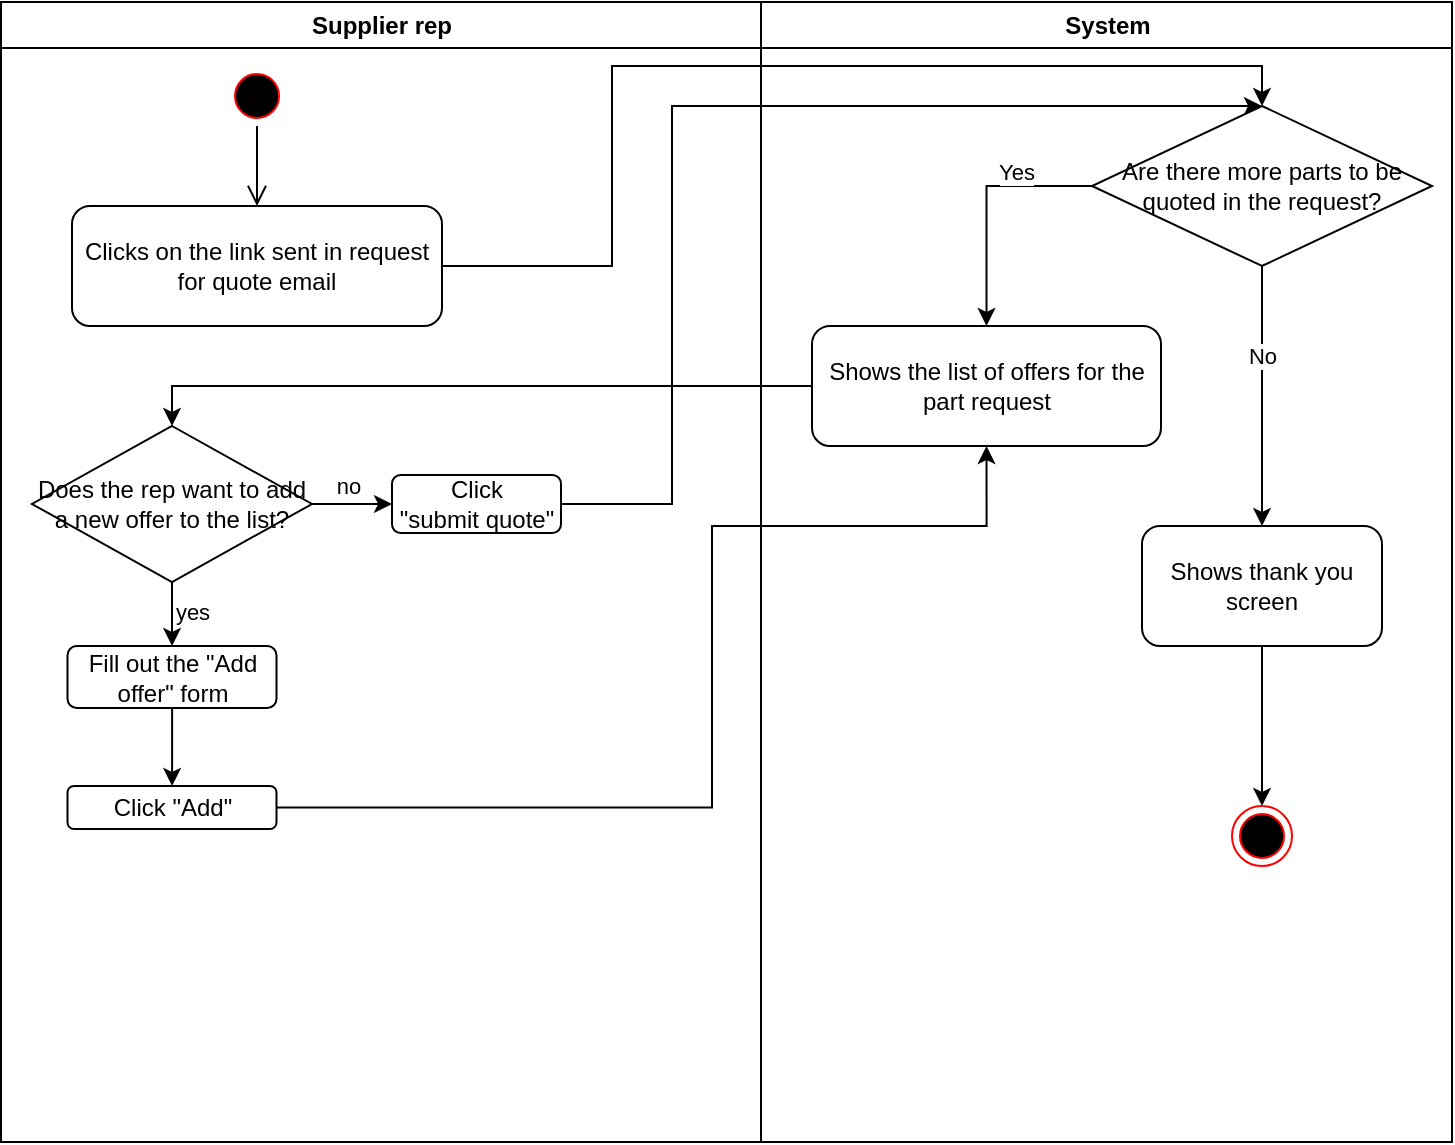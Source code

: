 <mxfile version="20.2.3" type="device"><diagram name="Page-1" id="e7e014a7-5840-1c2e-5031-d8a46d1fe8dd"><mxGraphModel dx="1230" dy="947" grid="1" gridSize="10" guides="1" tooltips="1" connect="1" arrows="1" fold="1" page="1" pageScale="1" pageWidth="1169" pageHeight="826" background="none" math="0" shadow="0"><root><mxCell id="0"/><mxCell id="1" parent="0"/><mxCell id="2" value="Supplier rep" style="swimlane;whiteSpace=wrap" parent="1" vertex="1"><mxGeometry x="164.5" y="128" width="380" height="570" as="geometry"/></mxCell><mxCell id="5" value="" style="ellipse;shape=startState;fillColor=#000000;strokeColor=#ff0000;" parent="2" vertex="1"><mxGeometry x="113" y="32" width="30" height="30" as="geometry"/></mxCell><mxCell id="6" value="" style="edgeStyle=elbowEdgeStyle;elbow=horizontal;verticalAlign=bottom;endArrow=open;endSize=8;strokeColor=#000000;endFill=1;rounded=0;entryX=0.5;entryY=0;entryDx=0;entryDy=0;" parent="2" source="5" target="C72ip7JD7R5VJmdPQOm5-41" edge="1"><mxGeometry x="100" y="40" as="geometry"><mxPoint x="115.5" y="110" as="targetPoint"/></mxGeometry></mxCell><mxCell id="C72ip7JD7R5VJmdPQOm5-41" value="Clicks on the link sent in request for quote email" style="rounded=1;whiteSpace=wrap;html=1;" parent="2" vertex="1"><mxGeometry x="35.5" y="102" width="185" height="60" as="geometry"/></mxCell><mxCell id="C72ip7JD7R5VJmdPQOm5-61" value="" style="edgeStyle=orthogonalEdgeStyle;rounded=0;orthogonalLoop=1;jettySize=auto;html=1;strokeColor=#000000;" parent="2" source="C72ip7JD7R5VJmdPQOm5-43" target="C72ip7JD7R5VJmdPQOm5-60" edge="1"><mxGeometry relative="1" as="geometry"/></mxCell><mxCell id="C72ip7JD7R5VJmdPQOm5-63" value="no" style="edgeLabel;html=1;align=center;verticalAlign=middle;resizable=0;points=[];" parent="C72ip7JD7R5VJmdPQOm5-61" vertex="1" connectable="0"><mxGeometry x="-0.121" relative="1" as="geometry"><mxPoint y="-9" as="offset"/></mxGeometry></mxCell><mxCell id="C72ip7JD7R5VJmdPQOm5-65" value="" style="edgeStyle=orthogonalEdgeStyle;rounded=0;orthogonalLoop=1;jettySize=auto;html=1;strokeColor=#000000;" parent="2" source="C72ip7JD7R5VJmdPQOm5-43" target="C72ip7JD7R5VJmdPQOm5-64" edge="1"><mxGeometry relative="1" as="geometry"/></mxCell><mxCell id="C72ip7JD7R5VJmdPQOm5-66" value="yes" style="edgeLabel;html=1;align=center;verticalAlign=middle;resizable=0;points=[];" parent="C72ip7JD7R5VJmdPQOm5-65" vertex="1" connectable="0"><mxGeometry x="-0.227" y="-1" relative="1" as="geometry"><mxPoint x="11" y="2" as="offset"/></mxGeometry></mxCell><mxCell id="C72ip7JD7R5VJmdPQOm5-43" value="Does the rep want to add a new offer to the list?" style="rhombus;whiteSpace=wrap;html=1;" parent="2" vertex="1"><mxGeometry x="15.5" y="212" width="140" height="78" as="geometry"/></mxCell><mxCell id="C72ip7JD7R5VJmdPQOm5-60" value="Click&lt;br&gt;&quot;submit quote&quot;" style="rounded=1;whiteSpace=wrap;html=1;fillColor=rgb(255, 255, 255);strokeColor=rgb(0, 0, 0);fontColor=rgb(0, 0, 0);" parent="2" vertex="1"><mxGeometry x="195.5" y="236.5" width="84.5" height="29" as="geometry"/></mxCell><mxCell id="C72ip7JD7R5VJmdPQOm5-68" value="" style="edgeStyle=orthogonalEdgeStyle;rounded=0;orthogonalLoop=1;jettySize=auto;html=1;strokeColor=#000000;" parent="2" source="C72ip7JD7R5VJmdPQOm5-64" target="C72ip7JD7R5VJmdPQOm5-67" edge="1"><mxGeometry relative="1" as="geometry"/></mxCell><mxCell id="C72ip7JD7R5VJmdPQOm5-64" value="Fill out the &quot;Add offer&quot; form" style="rounded=1;whiteSpace=wrap;html=1;fillColor=rgb(255, 255, 255);strokeColor=rgb(0, 0, 0);fontColor=rgb(0, 0, 0);" parent="2" vertex="1"><mxGeometry x="33.25" y="322" width="104.5" height="31" as="geometry"/></mxCell><mxCell id="C72ip7JD7R5VJmdPQOm5-67" value="Click &quot;Add&quot;" style="rounded=1;whiteSpace=wrap;html=1;fillColor=rgb(255, 255, 255);strokeColor=rgb(0, 0, 0);fontColor=rgb(0, 0, 0);" parent="2" vertex="1"><mxGeometry x="33.25" y="392" width="104.5" height="21.5" as="geometry"/></mxCell><mxCell id="3" value="System" style="swimlane;whiteSpace=wrap" parent="1" vertex="1"><mxGeometry x="544.5" y="128" width="345.5" height="570" as="geometry"/></mxCell><mxCell id="C72ip7JD7R5VJmdPQOm5-42" value="Shows the list of offers for the part request" style="rounded=1;whiteSpace=wrap;html=1;" parent="3" vertex="1"><mxGeometry x="25.5" y="162" width="174.5" height="60" as="geometry"/></mxCell><mxCell id="C72ip7JD7R5VJmdPQOm5-51" value="" style="edgeStyle=orthogonalEdgeStyle;rounded=0;orthogonalLoop=1;jettySize=auto;html=1;strokeColor=#000000;" parent="3" source="C72ip7JD7R5VJmdPQOm5-47" target="C72ip7JD7R5VJmdPQOm5-50" edge="1"><mxGeometry relative="1" as="geometry"/></mxCell><mxCell id="C72ip7JD7R5VJmdPQOm5-58" value="No" style="edgeLabel;html=1;align=center;verticalAlign=middle;resizable=0;points=[];" parent="C72ip7JD7R5VJmdPQOm5-51" vertex="1" connectable="0"><mxGeometry x="-0.159" relative="1" as="geometry"><mxPoint y="-10" as="offset"/></mxGeometry></mxCell><mxCell id="C72ip7JD7R5VJmdPQOm5-47" value="Are there more parts to be quoted in the request?" style="rhombus;whiteSpace=wrap;html=1;" parent="3" vertex="1"><mxGeometry x="165.5" y="52" width="170" height="80" as="geometry"/></mxCell><mxCell id="C72ip7JD7R5VJmdPQOm5-48" value="" style="edgeStyle=orthogonalEdgeStyle;rounded=0;orthogonalLoop=1;jettySize=auto;html=1;strokeColor=#000000;exitX=0;exitY=0.5;exitDx=0;exitDy=0;" parent="3" source="C72ip7JD7R5VJmdPQOm5-47" target="C72ip7JD7R5VJmdPQOm5-42" edge="1"><mxGeometry relative="1" as="geometry"><mxPoint x="145.5" y="112" as="sourcePoint"/></mxGeometry></mxCell><mxCell id="C72ip7JD7R5VJmdPQOm5-49" value="Yes" style="edgeLabel;html=1;align=center;verticalAlign=middle;resizable=0;points=[];" parent="C72ip7JD7R5VJmdPQOm5-48" vertex="1" connectable="0"><mxGeometry x="-0.2" relative="1" as="geometry"><mxPoint x="11" y="-7" as="offset"/></mxGeometry></mxCell><mxCell id="C72ip7JD7R5VJmdPQOm5-56" value="" style="edgeStyle=orthogonalEdgeStyle;rounded=0;orthogonalLoop=1;jettySize=auto;html=1;strokeColor=#000000;" parent="3" source="C72ip7JD7R5VJmdPQOm5-50" target="C72ip7JD7R5VJmdPQOm5-54" edge="1"><mxGeometry relative="1" as="geometry"/></mxCell><mxCell id="C72ip7JD7R5VJmdPQOm5-50" value="Shows thank you screen" style="rounded=1;whiteSpace=wrap;html=1;fillColor=rgb(255, 255, 255);strokeColor=rgb(0, 0, 0);fontColor=rgb(0, 0, 0);" parent="3" vertex="1"><mxGeometry x="190.5" y="262" width="120" height="60" as="geometry"/></mxCell><mxCell id="C72ip7JD7R5VJmdPQOm5-54" value="" style="ellipse;html=1;shape=endState;fillColor=#000000;strokeColor=#ff0000;" parent="3" vertex="1"><mxGeometry x="235.5" y="402" width="30" height="30" as="geometry"/></mxCell><mxCell id="C72ip7JD7R5VJmdPQOm5-44" value="" style="edgeStyle=orthogonalEdgeStyle;rounded=0;orthogonalLoop=1;jettySize=auto;html=1;strokeColor=#000000;entryX=0.5;entryY=0;entryDx=0;entryDy=0;" parent="1" source="C72ip7JD7R5VJmdPQOm5-41" target="C72ip7JD7R5VJmdPQOm5-47" edge="1"><mxGeometry relative="1" as="geometry"><Array as="points"><mxPoint x="470" y="260"/><mxPoint x="470" y="160"/><mxPoint x="795" y="160"/></Array></mxGeometry></mxCell><mxCell id="C72ip7JD7R5VJmdPQOm5-59" style="edgeStyle=orthogonalEdgeStyle;rounded=0;orthogonalLoop=1;jettySize=auto;html=1;exitX=0;exitY=0.5;exitDx=0;exitDy=0;entryX=0.5;entryY=0;entryDx=0;entryDy=0;strokeColor=#000000;" parent="1" source="C72ip7JD7R5VJmdPQOm5-42" target="C72ip7JD7R5VJmdPQOm5-43" edge="1"><mxGeometry relative="1" as="geometry"/></mxCell><mxCell id="C72ip7JD7R5VJmdPQOm5-62" style="edgeStyle=orthogonalEdgeStyle;rounded=0;orthogonalLoop=1;jettySize=auto;html=1;exitX=1;exitY=0.5;exitDx=0;exitDy=0;entryX=0.5;entryY=0;entryDx=0;entryDy=0;strokeColor=#000000;" parent="1" source="C72ip7JD7R5VJmdPQOm5-60" target="C72ip7JD7R5VJmdPQOm5-47" edge="1"><mxGeometry relative="1" as="geometry"><Array as="points"><mxPoint x="500" y="379"/><mxPoint x="500" y="180"/></Array></mxGeometry></mxCell><mxCell id="C72ip7JD7R5VJmdPQOm5-69" style="edgeStyle=orthogonalEdgeStyle;rounded=0;orthogonalLoop=1;jettySize=auto;html=1;exitX=1;exitY=0.5;exitDx=0;exitDy=0;entryX=0.5;entryY=1;entryDx=0;entryDy=0;strokeColor=#000000;" parent="1" source="C72ip7JD7R5VJmdPQOm5-67" target="C72ip7JD7R5VJmdPQOm5-42" edge="1"><mxGeometry relative="1" as="geometry"><Array as="points"><mxPoint x="520" y="531"/><mxPoint x="520" y="390"/><mxPoint x="657" y="390"/></Array></mxGeometry></mxCell></root></mxGraphModel></diagram></mxfile>